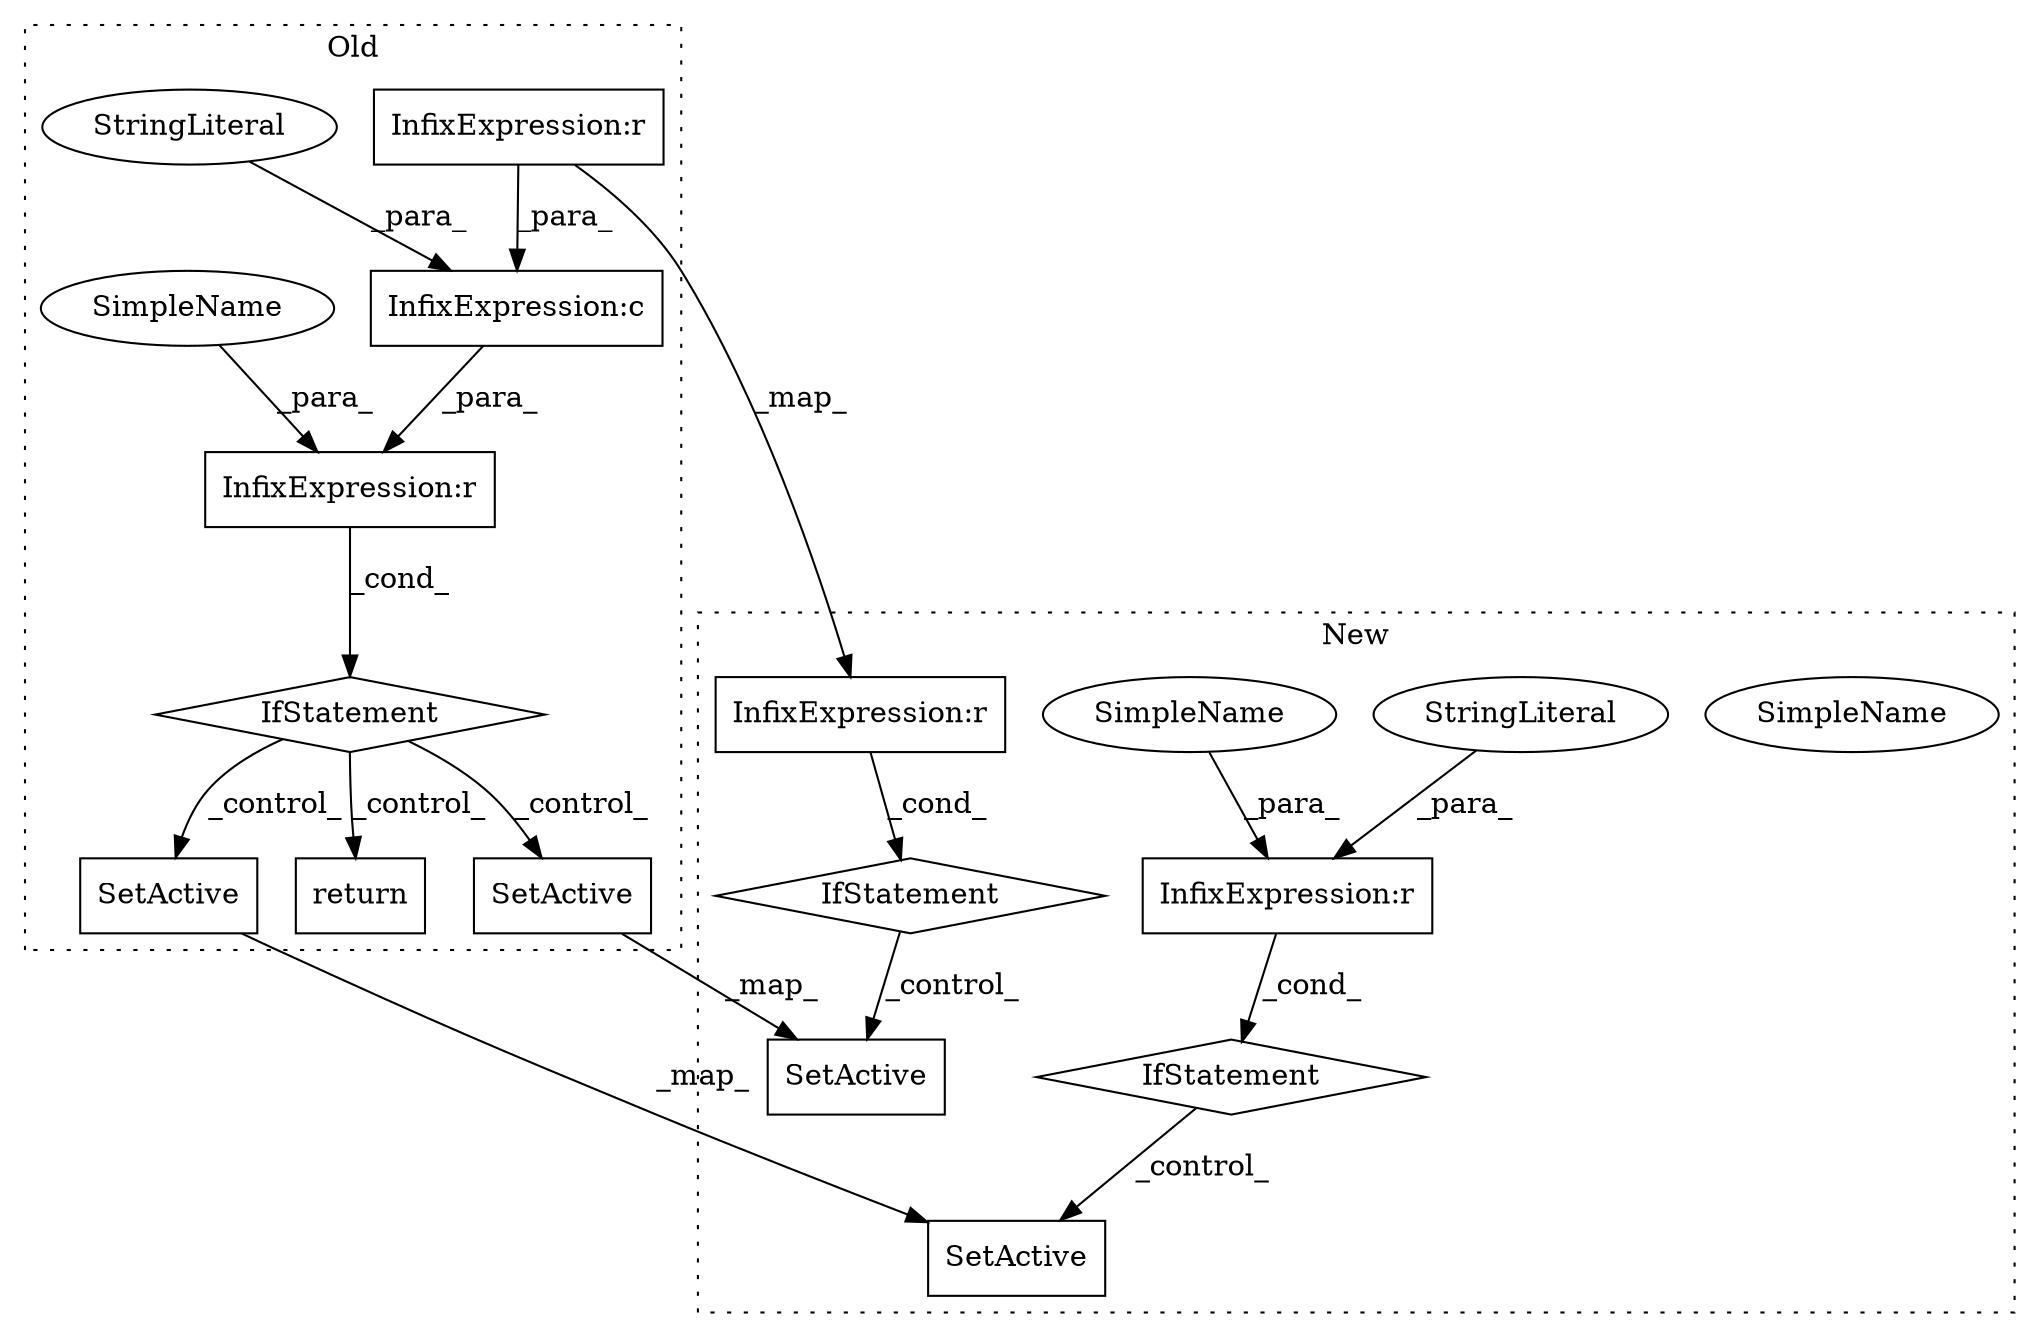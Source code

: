 digraph G {
subgraph cluster0 {
1 [label="SetActive" a="32" s="1145,1160" l="10,1" shape="box"];
7 [label="InfixExpression:c" a="27" s="1003" l="-25" shape="box"];
8 [label="StringLiteral" a="45" s="999" l="4" shape="ellipse"];
9 [label="InfixExpression:r" a="27" s="995" l="-17" shape="box"];
10 [label="IfStatement" a="25" s="974,1033" l="4,10" shape="diamond"];
11 [label="return" a="41" s="1057" l="7" shape="box"];
12 [label="SetActive" a="32" s="1190,1205" l="10,1" shape="box"];
16 [label="InfixExpression:r" a="27" s="1025" l="4" shape="box"];
17 [label="SimpleName" a="42" s="978" l="17" shape="ellipse"];
label = "Old";
style="dotted";
}
subgraph cluster1 {
2 [label="SetActive" a="32" s="1125,1140" l="10,1" shape="box"];
3 [label="InfixExpression:r" a="27" s="1075" l="4" shape="box"];
4 [label="SimpleName" a="42" s="1058" l="17" shape="ellipse"];
5 [label="IfStatement" a="25" s="1054,1083" l="4,10" shape="diamond"];
6 [label="StringLiteral" a="45" s="1079" l="4" shape="ellipse"];
13 [label="SetActive" a="32" s="1234,1249" l="10,1" shape="box"];
14 [label="IfStatement" a="25" s="1161,1191" l="4,10" shape="diamond"];
15 [label="InfixExpression:r" a="27" s="1183" l="4" shape="box"];
18 [label="SimpleName" a="42" s="1058" l="17" shape="ellipse"];
label = "New";
style="dotted";
}
1 -> 2 [label="_map_"];
3 -> 5 [label="_cond_"];
5 -> 2 [label="_control_"];
6 -> 3 [label="_para_"];
7 -> 9 [label="_para_"];
8 -> 7 [label="_para_"];
9 -> 10 [label="_cond_"];
10 -> 11 [label="_control_"];
10 -> 12 [label="_control_"];
10 -> 1 [label="_control_"];
12 -> 13 [label="_map_"];
14 -> 13 [label="_control_"];
15 -> 14 [label="_cond_"];
16 -> 7 [label="_para_"];
16 -> 15 [label="_map_"];
17 -> 9 [label="_para_"];
18 -> 3 [label="_para_"];
}